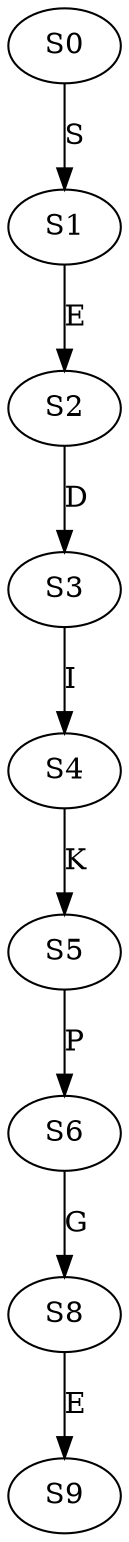 strict digraph  {
	S0 -> S1 [ label = S ];
	S1 -> S2 [ label = E ];
	S2 -> S3 [ label = D ];
	S3 -> S4 [ label = I ];
	S4 -> S5 [ label = K ];
	S5 -> S6 [ label = P ];
	S6 -> S8 [ label = G ];
	S8 -> S9 [ label = E ];
}
